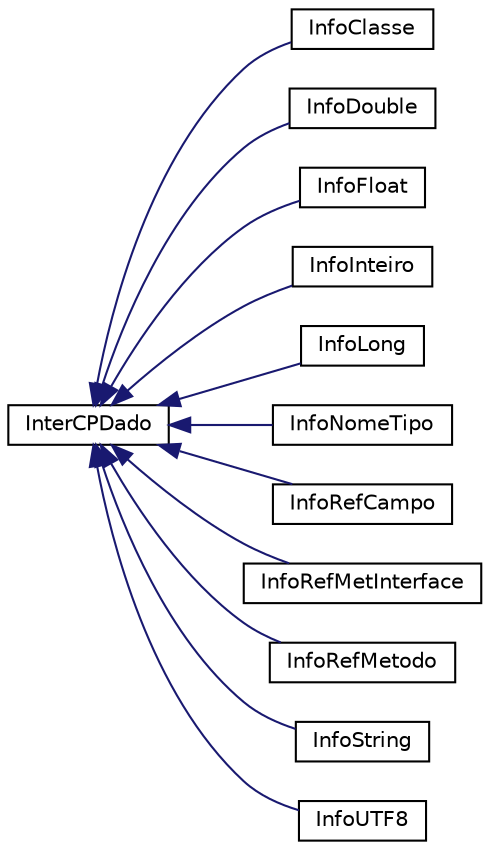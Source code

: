 digraph "Representação gráfica da hiearquia da classe"
{
  edge [fontname="Helvetica",fontsize="10",labelfontname="Helvetica",labelfontsize="10"];
  node [fontname="Helvetica",fontsize="10",shape=record];
  rankdir="LR";
  Node0 [label="InterCPDado",height=0.2,width=0.4,color="black", fillcolor="white", style="filled",URL="$class_inter_c_p_dado.html",tooltip="Interface para os dados da tabela de símbolos de um arquivo .class. "];
  Node0 -> Node1 [dir="back",color="midnightblue",fontsize="10",style="solid",fontname="Helvetica"];
  Node1 [label="InfoClasse",height=0.2,width=0.4,color="black", fillcolor="white", style="filled",URL="$class_info_classe.html",tooltip="Dados da tabela de símbolos do tipo <<CONSTANT_Class>> "];
  Node0 -> Node2 [dir="back",color="midnightblue",fontsize="10",style="solid",fontname="Helvetica"];
  Node2 [label="InfoDouble",height=0.2,width=0.4,color="black", fillcolor="white", style="filled",URL="$class_info_double.html",tooltip="Dados da tabela de símbolos do tipo <<CONSTANT_Double>> "];
  Node0 -> Node3 [dir="back",color="midnightblue",fontsize="10",style="solid",fontname="Helvetica"];
  Node3 [label="InfoFloat",height=0.2,width=0.4,color="black", fillcolor="white", style="filled",URL="$class_info_float.html",tooltip="Dados da tabela de símbolos do tipo <<CONSTANT_Float>> "];
  Node0 -> Node4 [dir="back",color="midnightblue",fontsize="10",style="solid",fontname="Helvetica"];
  Node4 [label="InfoInteiro",height=0.2,width=0.4,color="black", fillcolor="white", style="filled",URL="$class_info_inteiro.html",tooltip="Dados da tabela de símbolos do tipo <<CONSTANT_Integer>> "];
  Node0 -> Node5 [dir="back",color="midnightblue",fontsize="10",style="solid",fontname="Helvetica"];
  Node5 [label="InfoLong",height=0.2,width=0.4,color="black", fillcolor="white", style="filled",URL="$class_info_long.html",tooltip="Dados da tabela de símbolos do tipo <<CONSTANT_Long>> "];
  Node0 -> Node6 [dir="back",color="midnightblue",fontsize="10",style="solid",fontname="Helvetica"];
  Node6 [label="InfoNomeTipo",height=0.2,width=0.4,color="black", fillcolor="white", style="filled",URL="$class_info_nome_tipo.html",tooltip="Dados da tabela de símbolos do tipo <<CONSTANT_NameAndType>> "];
  Node0 -> Node7 [dir="back",color="midnightblue",fontsize="10",style="solid",fontname="Helvetica"];
  Node7 [label="InfoRefCampo",height=0.2,width=0.4,color="black", fillcolor="white", style="filled",URL="$class_info_ref_campo.html",tooltip="Dados da tabela de símbolos do tipo <<CONSTANT_Fieldref>> "];
  Node0 -> Node8 [dir="back",color="midnightblue",fontsize="10",style="solid",fontname="Helvetica"];
  Node8 [label="InfoRefMetInterface",height=0.2,width=0.4,color="black", fillcolor="white", style="filled",URL="$class_info_ref_met_interface.html",tooltip="Dados da tabela de símbolos do tipo <<CONSTANT_InterfaceMethodref>> "];
  Node0 -> Node9 [dir="back",color="midnightblue",fontsize="10",style="solid",fontname="Helvetica"];
  Node9 [label="InfoRefMetodo",height=0.2,width=0.4,color="black", fillcolor="white", style="filled",URL="$class_info_ref_metodo.html",tooltip="Dados da tabela de símbolos do tipo <<CONSTANT_Methodref>> "];
  Node0 -> Node10 [dir="back",color="midnightblue",fontsize="10",style="solid",fontname="Helvetica"];
  Node10 [label="InfoString",height=0.2,width=0.4,color="black", fillcolor="white", style="filled",URL="$class_info_string.html",tooltip="Dados da tabela de símbolos do tipo <<CONSTANT_String>> "];
  Node0 -> Node11 [dir="back",color="midnightblue",fontsize="10",style="solid",fontname="Helvetica"];
  Node11 [label="InfoUTF8",height=0.2,width=0.4,color="black", fillcolor="white", style="filled",URL="$class_info_u_t_f8.html",tooltip="Dados da tabela de símbolos do tipo <<CONSTANT_Utf8>> "];
}
